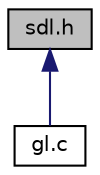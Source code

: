 digraph "sdl.h"
{
  edge [fontname="Helvetica",fontsize="10",labelfontname="Helvetica",labelfontsize="10"];
  node [fontname="Helvetica",fontsize="10",shape=record];
  Node2 [label="sdl.h",height=0.2,width=0.4,color="black", fillcolor="grey75", style="filled", fontcolor="black"];
  Node2 -> Node3 [dir="back",color="midnightblue",fontsize="10",style="solid"];
  Node3 [label="gl.c",height=0.2,width=0.4,color="black", fillcolor="white", style="filled",URL="$gl_8c.html",tooltip="Conway&#39;s Game of Life. "];
}
